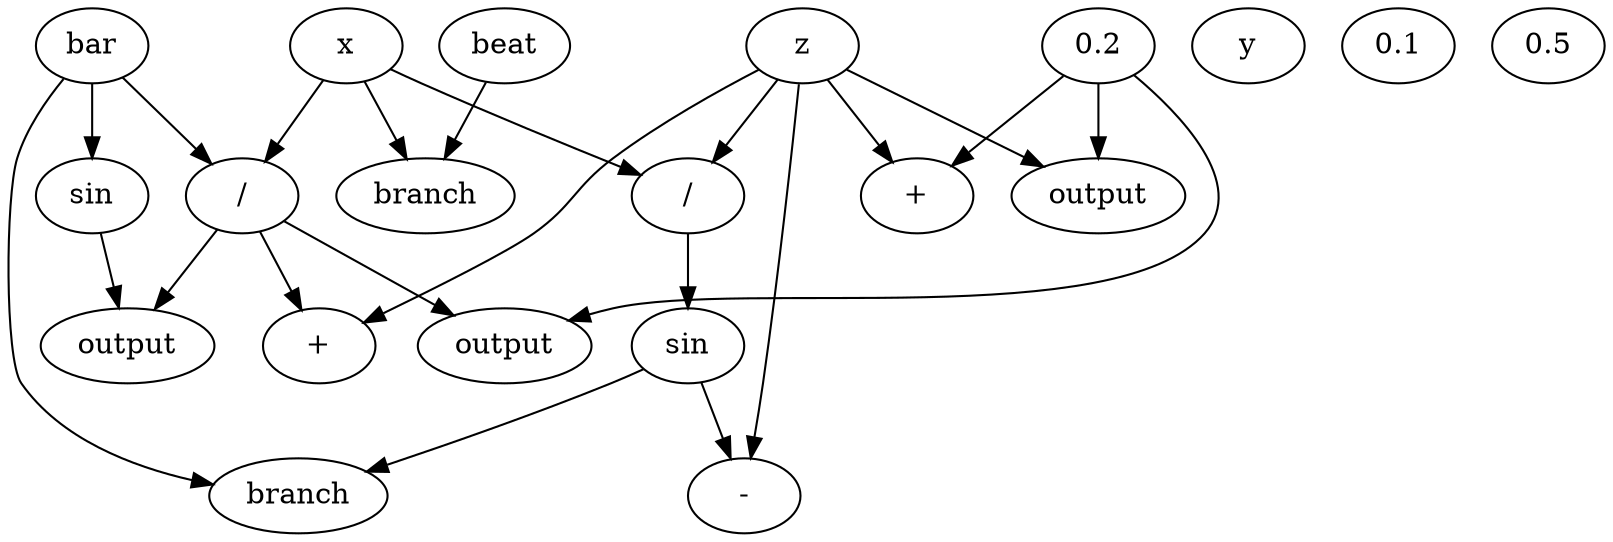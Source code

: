 digraph G {
  0 [label = "bar"];
  1 [label = "beat"];
  2 [label = "x"];
  3 [label = "y"];
  4 [label = "z"];
  5 [label = "/"];
  6 [label = "/"];
  7 [label = "sin"];
  8 [label = "-"];
  9 [label = "0.1"];
  10 [label = "0.2"];
  11 [label = "sin"];
  12 [label = "branch"];
  13 [label = "branch"];
  14 [label = "+"];
  15 [label = "+"];
  16 [label = "0.5"];
  17 [label = "output"];
  18 [label = "output"];
  19 [label = "output"];
  2 -> 5;
  0 -> 5;
  4 -> 6;
  2 -> 6;
  6 -> 7;
  7 -> 8;
  4 -> 8;
  0 -> 11;
  2 -> 12;
  1 -> 12;
  0 -> 13;
  7 -> 13;
  5 -> 14;
  4 -> 14;
  4 -> 15;
  10 -> 15;
  4 -> 17;
  10 -> 17;
  5 -> 18;
  10 -> 18;
  5 -> 19;
  11 -> 19;
}
